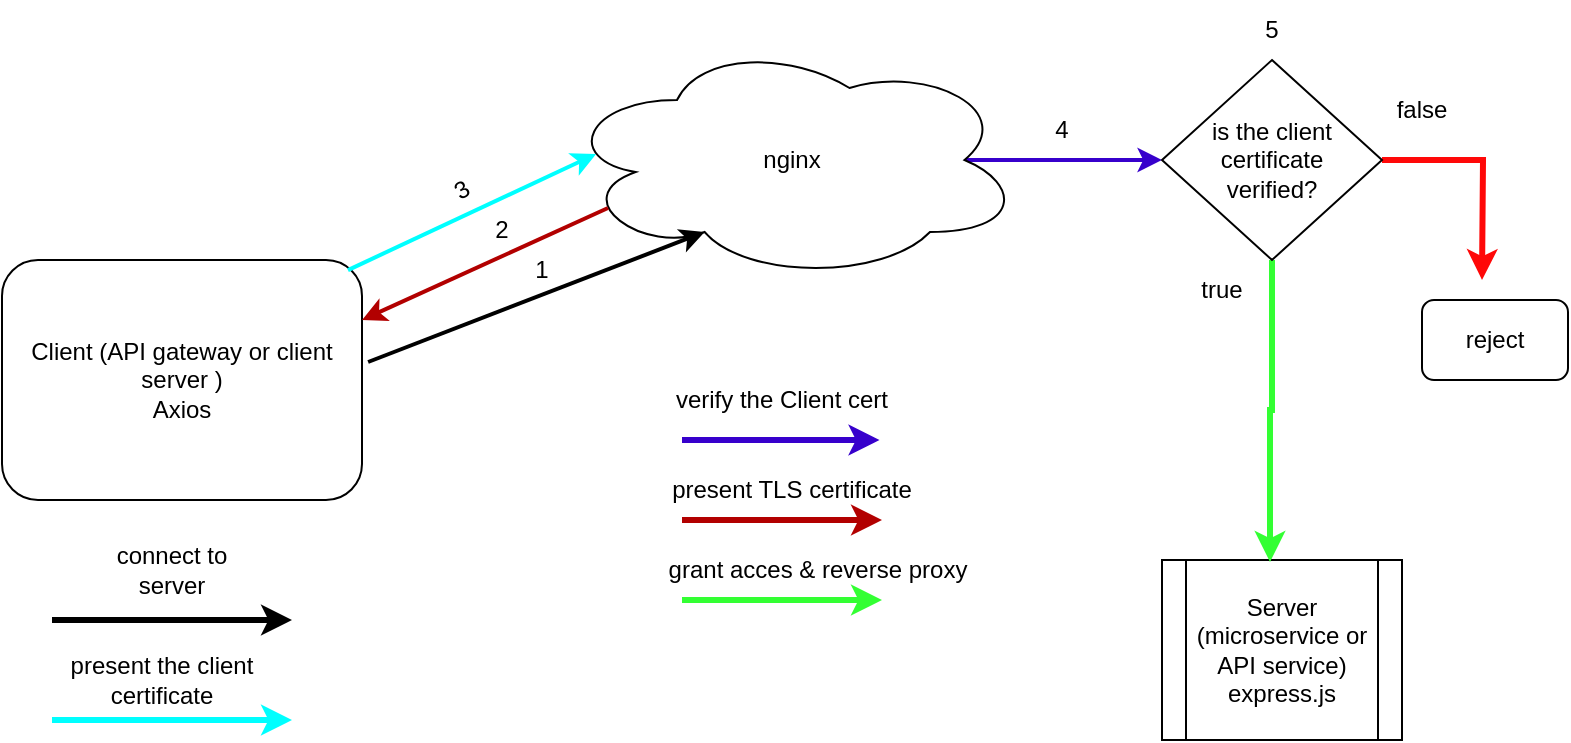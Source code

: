<mxfile version="17.0.0" type="device"><diagram id="Oi66drg5PQK5-_d1tn8A" name="Page-1"><mxGraphModel dx="810" dy="424" grid="1" gridSize="10" guides="1" tooltips="1" connect="1" arrows="1" fold="1" page="1" pageScale="1" pageWidth="827" pageHeight="1169" math="0" shadow="0"><root><mxCell id="0"/><mxCell id="1" parent="0"/><mxCell id="qT19XZiw1ePrdRNx-g6D-13" value="" style="edgeStyle=orthogonalEdgeStyle;rounded=0;orthogonalLoop=1;jettySize=auto;html=1;strokeWidth=2;fillColor=#6a00ff;strokeColor=#3700CC;exitX=0.875;exitY=0.5;exitDx=0;exitDy=0;exitPerimeter=0;" edge="1" parent="1" source="qT19XZiw1ePrdRNx-g6D-1" target="qT19XZiw1ePrdRNx-g6D-11"><mxGeometry relative="1" as="geometry"/></mxCell><mxCell id="qT19XZiw1ePrdRNx-g6D-1" value="nginx" style="ellipse;shape=cloud;whiteSpace=wrap;html=1;" vertex="1" parent="1"><mxGeometry x="320" y="120" width="230" height="120" as="geometry"/></mxCell><mxCell id="qT19XZiw1ePrdRNx-g6D-2" value="Client (API gateway or client server )&lt;br&gt;Axios" style="rounded=1;whiteSpace=wrap;html=1;" vertex="1" parent="1"><mxGeometry x="40" y="230" width="180" height="120" as="geometry"/></mxCell><mxCell id="qT19XZiw1ePrdRNx-g6D-5" value="" style="endArrow=classic;html=1;rounded=0;exitX=1.017;exitY=0.425;exitDx=0;exitDy=0;exitPerimeter=0;strokeWidth=2;entryX=0.31;entryY=0.8;entryDx=0;entryDy=0;entryPerimeter=0;" edge="1" parent="1" source="qT19XZiw1ePrdRNx-g6D-2" target="qT19XZiw1ePrdRNx-g6D-1"><mxGeometry width="50" height="50" relative="1" as="geometry"><mxPoint x="390" y="290" as="sourcePoint"/><mxPoint x="360" y="250" as="targetPoint"/></mxGeometry></mxCell><mxCell id="qT19XZiw1ePrdRNx-g6D-6" value="" style="endArrow=classic;html=1;rounded=0;strokeWidth=3;" edge="1" parent="1"><mxGeometry width="50" height="50" relative="1" as="geometry"><mxPoint x="65" y="410" as="sourcePoint"/><mxPoint x="185" y="410" as="targetPoint"/></mxGeometry></mxCell><mxCell id="qT19XZiw1ePrdRNx-g6D-7" value="connect to server&lt;br&gt;" style="text;html=1;strokeColor=none;fillColor=none;align=center;verticalAlign=middle;whiteSpace=wrap;rounded=0;rotation=0;" vertex="1" parent="1"><mxGeometry x="90" y="360" width="70" height="50" as="geometry"/></mxCell><mxCell id="qT19XZiw1ePrdRNx-g6D-10" value="Server (microservice or API service)&lt;br&gt;express.js" style="shape=process;whiteSpace=wrap;html=1;backgroundOutline=1;" vertex="1" parent="1"><mxGeometry x="620" y="380" width="120" height="90" as="geometry"/></mxCell><mxCell id="qT19XZiw1ePrdRNx-g6D-12" style="edgeStyle=orthogonalEdgeStyle;rounded=0;orthogonalLoop=1;jettySize=auto;html=1;entryX=0.45;entryY=0.011;entryDx=0;entryDy=0;entryPerimeter=0;strokeWidth=3;fillColor=#60a917;strokeColor=#33FF33;" edge="1" parent="1" source="qT19XZiw1ePrdRNx-g6D-11" target="qT19XZiw1ePrdRNx-g6D-10"><mxGeometry relative="1" as="geometry"/></mxCell><mxCell id="qT19XZiw1ePrdRNx-g6D-32" style="edgeStyle=orthogonalEdgeStyle;rounded=0;orthogonalLoop=1;jettySize=auto;html=1;strokeColor=#FF0808;strokeWidth=3;" edge="1" parent="1" source="qT19XZiw1ePrdRNx-g6D-11"><mxGeometry relative="1" as="geometry"><mxPoint x="780" y="240" as="targetPoint"/></mxGeometry></mxCell><mxCell id="qT19XZiw1ePrdRNx-g6D-11" value="is the client certificate&lt;br&gt;verified?" style="rhombus;whiteSpace=wrap;html=1;" vertex="1" parent="1"><mxGeometry x="620" y="130" width="110" height="100" as="geometry"/></mxCell><mxCell id="qT19XZiw1ePrdRNx-g6D-14" value="" style="edgeStyle=orthogonalEdgeStyle;rounded=0;orthogonalLoop=1;jettySize=auto;html=1;strokeWidth=3;fillColor=#6a00ff;strokeColor=#3700CC;exitX=0.875;exitY=0.5;exitDx=0;exitDy=0;exitPerimeter=0;" edge="1" parent="1"><mxGeometry relative="1" as="geometry"><mxPoint x="380" y="320" as="sourcePoint"/><mxPoint x="478.75" y="320" as="targetPoint"/></mxGeometry></mxCell><mxCell id="qT19XZiw1ePrdRNx-g6D-15" value="verify the Client cert" style="text;html=1;strokeColor=none;fillColor=none;align=center;verticalAlign=middle;whiteSpace=wrap;rounded=0;" vertex="1" parent="1"><mxGeometry x="370" y="280" width="120" height="40" as="geometry"/></mxCell><mxCell id="qT19XZiw1ePrdRNx-g6D-16" value="" style="endArrow=classic;html=1;rounded=0;strokeWidth=2;exitX=0.1;exitY=0.7;exitDx=0;exitDy=0;exitPerimeter=0;fillColor=#e51400;strokeColor=#B20000;entryX=1;entryY=0.25;entryDx=0;entryDy=0;" edge="1" parent="1" source="qT19XZiw1ePrdRNx-g6D-1" target="qT19XZiw1ePrdRNx-g6D-2"><mxGeometry width="50" height="50" relative="1" as="geometry"><mxPoint x="250" y="190" as="sourcePoint"/><mxPoint x="220" y="260" as="targetPoint"/></mxGeometry></mxCell><mxCell id="qT19XZiw1ePrdRNx-g6D-17" value="" style="endArrow=classic;html=1;rounded=0;strokeWidth=2;exitX=0.961;exitY=0.042;exitDx=0;exitDy=0;exitPerimeter=0;entryX=0.074;entryY=0.475;entryDx=0;entryDy=0;entryPerimeter=0;fillColor=#0050ef;strokeColor=#00FFFF;" edge="1" parent="1" source="qT19XZiw1ePrdRNx-g6D-2" target="qT19XZiw1ePrdRNx-g6D-1"><mxGeometry width="50" height="50" relative="1" as="geometry"><mxPoint x="220" y="230" as="sourcePoint"/><mxPoint x="270" y="180" as="targetPoint"/></mxGeometry></mxCell><mxCell id="qT19XZiw1ePrdRNx-g6D-19" value="" style="endArrow=classic;html=1;rounded=0;strokeWidth=3;strokeColor=#00FFFF;" edge="1" parent="1"><mxGeometry width="50" height="50" relative="1" as="geometry"><mxPoint x="65" y="460" as="sourcePoint"/><mxPoint x="185" y="460" as="targetPoint"/></mxGeometry></mxCell><mxCell id="qT19XZiw1ePrdRNx-g6D-20" value="present the client certificate" style="text;html=1;strokeColor=none;fillColor=none;align=center;verticalAlign=middle;whiteSpace=wrap;rounded=0;" vertex="1" parent="1"><mxGeometry x="60" y="420" width="120" height="40" as="geometry"/></mxCell><mxCell id="qT19XZiw1ePrdRNx-g6D-21" value="" style="endArrow=classic;html=1;rounded=0;strokeWidth=3;fillColor=#e51400;strokeColor=#B20000;" edge="1" parent="1"><mxGeometry width="50" height="50" relative="1" as="geometry"><mxPoint x="380" y="360" as="sourcePoint"/><mxPoint x="480" y="360" as="targetPoint"/></mxGeometry></mxCell><mxCell id="qT19XZiw1ePrdRNx-g6D-22" value="present TLS certificate&lt;br&gt;" style="text;html=1;strokeColor=none;fillColor=none;align=center;verticalAlign=middle;whiteSpace=wrap;rounded=0;" vertex="1" parent="1"><mxGeometry x="345" y="330" width="180" height="30" as="geometry"/></mxCell><mxCell id="qT19XZiw1ePrdRNx-g6D-23" value="" style="endArrow=classic;html=1;rounded=0;strokeColor=#33FF33;strokeWidth=3;" edge="1" parent="1"><mxGeometry width="50" height="50" relative="1" as="geometry"><mxPoint x="380" y="400" as="sourcePoint"/><mxPoint x="480" y="400" as="targetPoint"/></mxGeometry></mxCell><mxCell id="qT19XZiw1ePrdRNx-g6D-24" value="grant acces &amp;amp; reverse proxy" style="text;html=1;strokeColor=none;fillColor=none;align=center;verticalAlign=middle;whiteSpace=wrap;rounded=0;" vertex="1" parent="1"><mxGeometry x="370" y="370" width="156" height="30" as="geometry"/></mxCell><mxCell id="qT19XZiw1ePrdRNx-g6D-25" value="true" style="text;html=1;strokeColor=none;fillColor=none;align=center;verticalAlign=middle;whiteSpace=wrap;rounded=0;rotation=0;" vertex="1" parent="1"><mxGeometry x="620" y="230" width="60" height="30" as="geometry"/></mxCell><mxCell id="qT19XZiw1ePrdRNx-g6D-29" value="false" style="text;html=1;strokeColor=none;fillColor=none;align=center;verticalAlign=middle;whiteSpace=wrap;rounded=0;rotation=0;" vertex="1" parent="1"><mxGeometry x="720" y="140" width="60" height="30" as="geometry"/></mxCell><mxCell id="qT19XZiw1ePrdRNx-g6D-30" value="reject" style="rounded=1;whiteSpace=wrap;html=1;" vertex="1" parent="1"><mxGeometry x="750" y="250" width="73" height="40" as="geometry"/></mxCell><mxCell id="qT19XZiw1ePrdRNx-g6D-33" value="1" style="text;html=1;strokeColor=none;fillColor=none;align=center;verticalAlign=middle;whiteSpace=wrap;rounded=0;" vertex="1" parent="1"><mxGeometry x="280" y="220" width="60" height="30" as="geometry"/></mxCell><mxCell id="qT19XZiw1ePrdRNx-g6D-34" value="2" style="text;html=1;strokeColor=none;fillColor=none;align=center;verticalAlign=middle;whiteSpace=wrap;rounded=0;" vertex="1" parent="1"><mxGeometry x="260" y="200" width="60" height="30" as="geometry"/></mxCell><mxCell id="qT19XZiw1ePrdRNx-g6D-36" value="3" style="text;html=1;strokeColor=none;fillColor=none;align=center;verticalAlign=middle;whiteSpace=wrap;rounded=0;rotation=-30;" vertex="1" parent="1"><mxGeometry x="240" y="180" width="60" height="30" as="geometry"/></mxCell><mxCell id="qT19XZiw1ePrdRNx-g6D-38" value="4" style="text;html=1;strokeColor=none;fillColor=none;align=center;verticalAlign=middle;whiteSpace=wrap;rounded=0;rotation=0;" vertex="1" parent="1"><mxGeometry x="540" y="150" width="60" height="30" as="geometry"/></mxCell><mxCell id="qT19XZiw1ePrdRNx-g6D-39" value="5" style="text;html=1;strokeColor=none;fillColor=none;align=center;verticalAlign=middle;whiteSpace=wrap;rounded=0;rotation=0;" vertex="1" parent="1"><mxGeometry x="645" y="100" width="60" height="30" as="geometry"/></mxCell></root></mxGraphModel></diagram></mxfile>